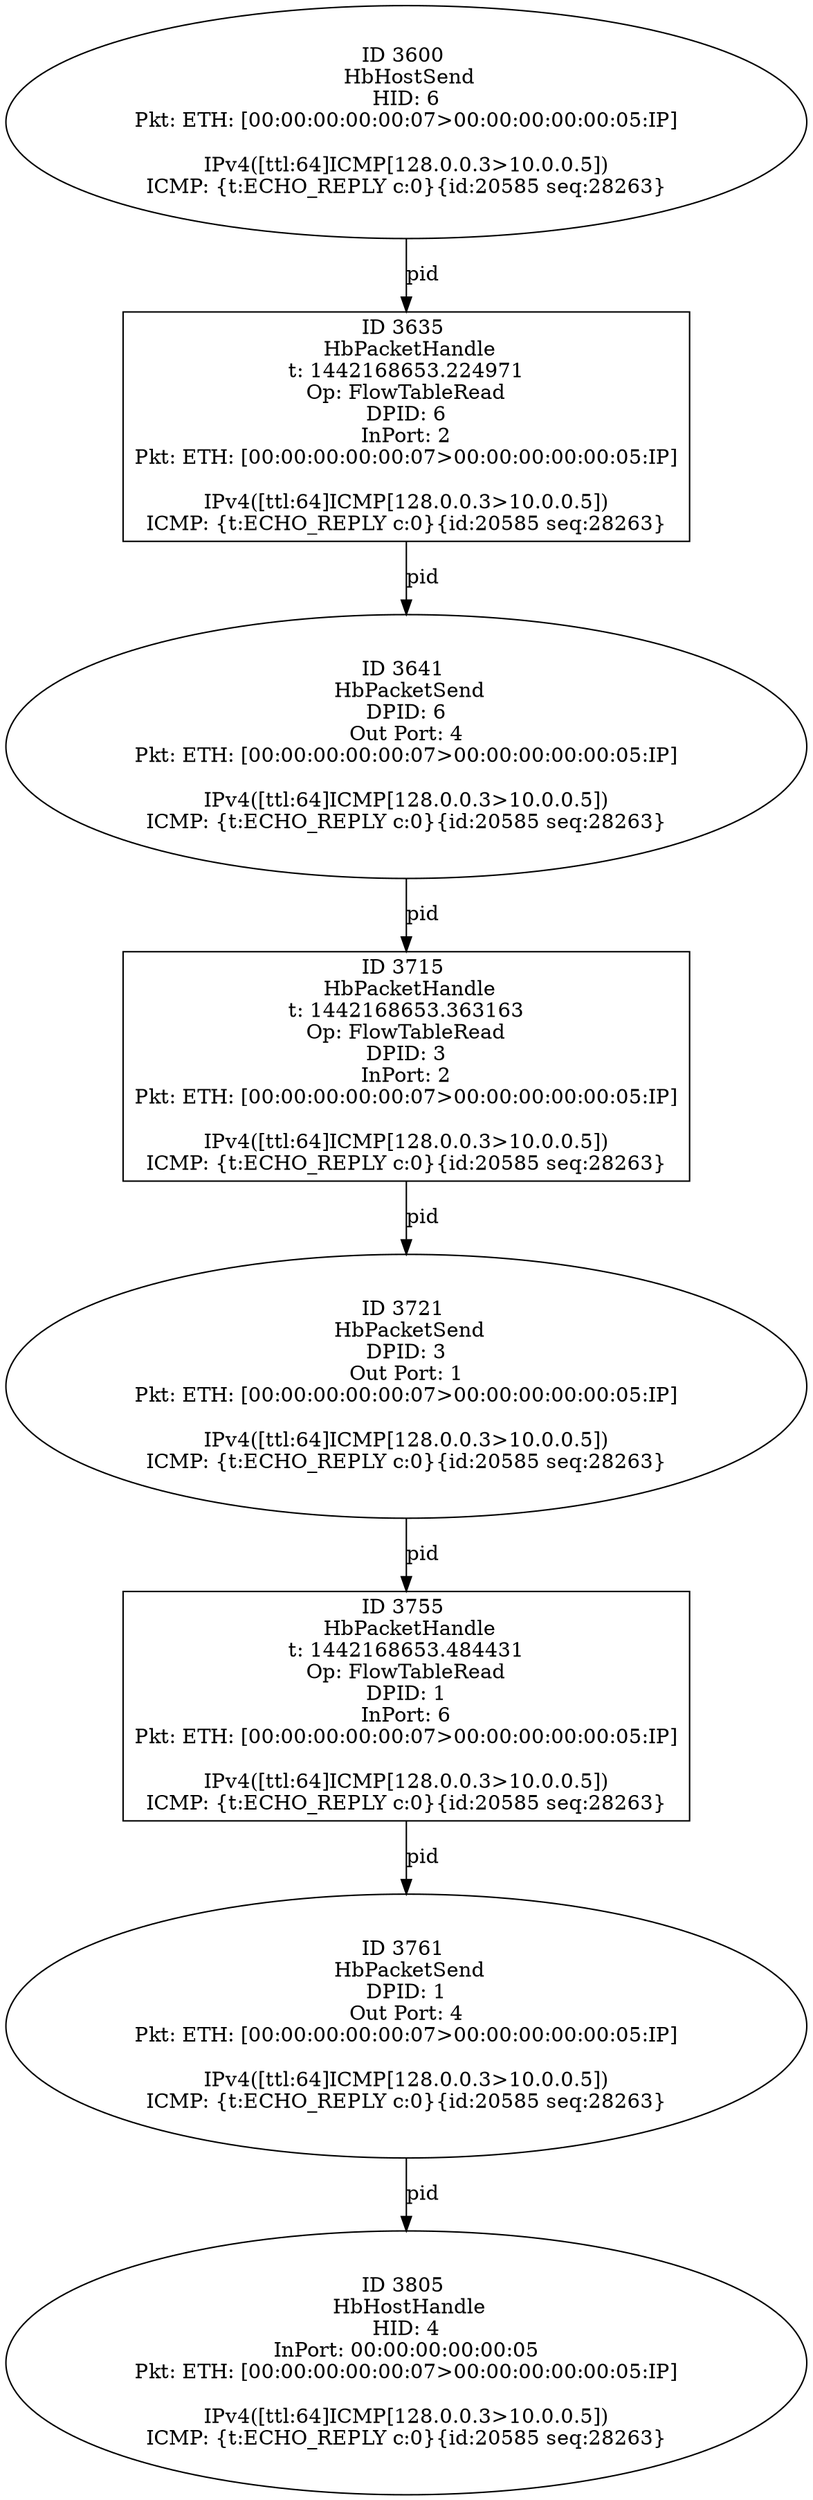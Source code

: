 strict digraph G {
3715 [shape=box, event=<hb_events.HbPacketHandle object at 0x10af6ded0>, label="ID 3715 
 HbPacketHandle
t: 1442168653.363163
Op: FlowTableRead
DPID: 3
InPort: 2
Pkt: ETH: [00:00:00:00:00:07>00:00:00:00:00:05:IP]

IPv4([ttl:64]ICMP[128.0.0.3>10.0.0.5])
ICMP: {t:ECHO_REPLY c:0}{id:20585 seq:28263}"];
3721 [shape=oval, event=<hb_events.HbPacketSend object at 0x10af7bc90>, label="ID 3721 
 HbPacketSend
DPID: 3
Out Port: 1
Pkt: ETH: [00:00:00:00:00:07>00:00:00:00:00:05:IP]

IPv4([ttl:64]ICMP[128.0.0.3>10.0.0.5])
ICMP: {t:ECHO_REPLY c:0}{id:20585 seq:28263}"];
3755 [shape=box, event=<hb_events.HbPacketHandle object at 0x10af90d10>, label="ID 3755 
 HbPacketHandle
t: 1442168653.484431
Op: FlowTableRead
DPID: 1
InPort: 6
Pkt: ETH: [00:00:00:00:00:07>00:00:00:00:00:05:IP]

IPv4([ttl:64]ICMP[128.0.0.3>10.0.0.5])
ICMP: {t:ECHO_REPLY c:0}{id:20585 seq:28263}"];
3600 [shape=oval, event=<hb_events.HbHostSend object at 0x10af12dd0>, label="ID 3600 
 HbHostSend
HID: 6
Pkt: ETH: [00:00:00:00:00:07>00:00:00:00:00:05:IP]

IPv4([ttl:64]ICMP[128.0.0.3>10.0.0.5])
ICMP: {t:ECHO_REPLY c:0}{id:20585 seq:28263}"];
3761 [shape=oval, event=<hb_events.HbPacketSend object at 0x10af98210>, label="ID 3761 
 HbPacketSend
DPID: 1
Out Port: 4
Pkt: ETH: [00:00:00:00:00:07>00:00:00:00:00:05:IP]

IPv4([ttl:64]ICMP[128.0.0.3>10.0.0.5])
ICMP: {t:ECHO_REPLY c:0}{id:20585 seq:28263}"];
3635 [shape=box, event=<hb_events.HbPacketHandle object at 0x10af255d0>, label="ID 3635 
 HbPacketHandle
t: 1442168653.224971
Op: FlowTableRead
DPID: 6
InPort: 2
Pkt: ETH: [00:00:00:00:00:07>00:00:00:00:00:05:IP]

IPv4([ttl:64]ICMP[128.0.0.3>10.0.0.5])
ICMP: {t:ECHO_REPLY c:0}{id:20585 seq:28263}"];
3641 [shape=oval, event=<hb_events.HbPacketSend object at 0x10af2ec90>, label="ID 3641 
 HbPacketSend
DPID: 6
Out Port: 4
Pkt: ETH: [00:00:00:00:00:07>00:00:00:00:00:05:IP]

IPv4([ttl:64]ICMP[128.0.0.3>10.0.0.5])
ICMP: {t:ECHO_REPLY c:0}{id:20585 seq:28263}"];
3805 [shape=oval, event=<hb_events.HbHostHandle object at 0x10afb6990>, label="ID 3805 
 HbHostHandle
HID: 4
InPort: 00:00:00:00:00:05
Pkt: ETH: [00:00:00:00:00:07>00:00:00:00:00:05:IP]

IPv4([ttl:64]ICMP[128.0.0.3>10.0.0.5])
ICMP: {t:ECHO_REPLY c:0}{id:20585 seq:28263}"];
3715 -> 3721  [rel=pid, label=pid];
3721 -> 3755  [rel=pid, label=pid];
3755 -> 3761  [rel=pid, label=pid];
3600 -> 3635  [rel=pid, label=pid];
3761 -> 3805  [rel=pid, label=pid];
3635 -> 3641  [rel=pid, label=pid];
3641 -> 3715  [rel=pid, label=pid];
}
